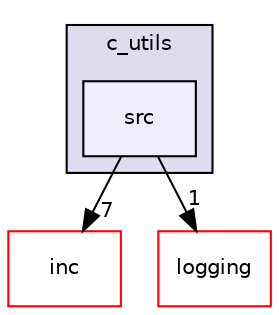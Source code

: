 digraph "src/utils/c_utils/src" {
  compound=true
  node [ fontsize="10", fontname="Helvetica"];
  edge [ labelfontsize="10", labelfontname="Helvetica"];
  subgraph clusterdir_defa76d82d084e8131791c5f3e6d181e {
    graph [ bgcolor="#ddddee", pencolor="black", label="c_utils" fontname="Helvetica", fontsize="10", URL="dir_defa76d82d084e8131791c5f3e6d181e.html"]
  dir_47d4eb8885e75536ba8056dfdbcc0021 [shape=box, label="src", style="filled", fillcolor="#eeeeff", pencolor="black", URL="dir_47d4eb8885e75536ba8056dfdbcc0021.html"];
  }
  dir_f3c2e025334c410e21677e31e565157e [shape=box label="inc" fillcolor="white" style="filled" color="red" URL="dir_f3c2e025334c410e21677e31e565157e.html"];
  dir_b3320b59a4aa4a7431bc8488b87009bf [shape=box label="logging" fillcolor="white" style="filled" color="red" URL="dir_b3320b59a4aa4a7431bc8488b87009bf.html"];
  dir_47d4eb8885e75536ba8056dfdbcc0021->dir_f3c2e025334c410e21677e31e565157e [headlabel="7", labeldistance=1.5 headhref="dir_000158_000156.html"];
  dir_47d4eb8885e75536ba8056dfdbcc0021->dir_b3320b59a4aa4a7431bc8488b87009bf [headlabel="1", labeldistance=1.5 headhref="dir_000158_000143.html"];
}
